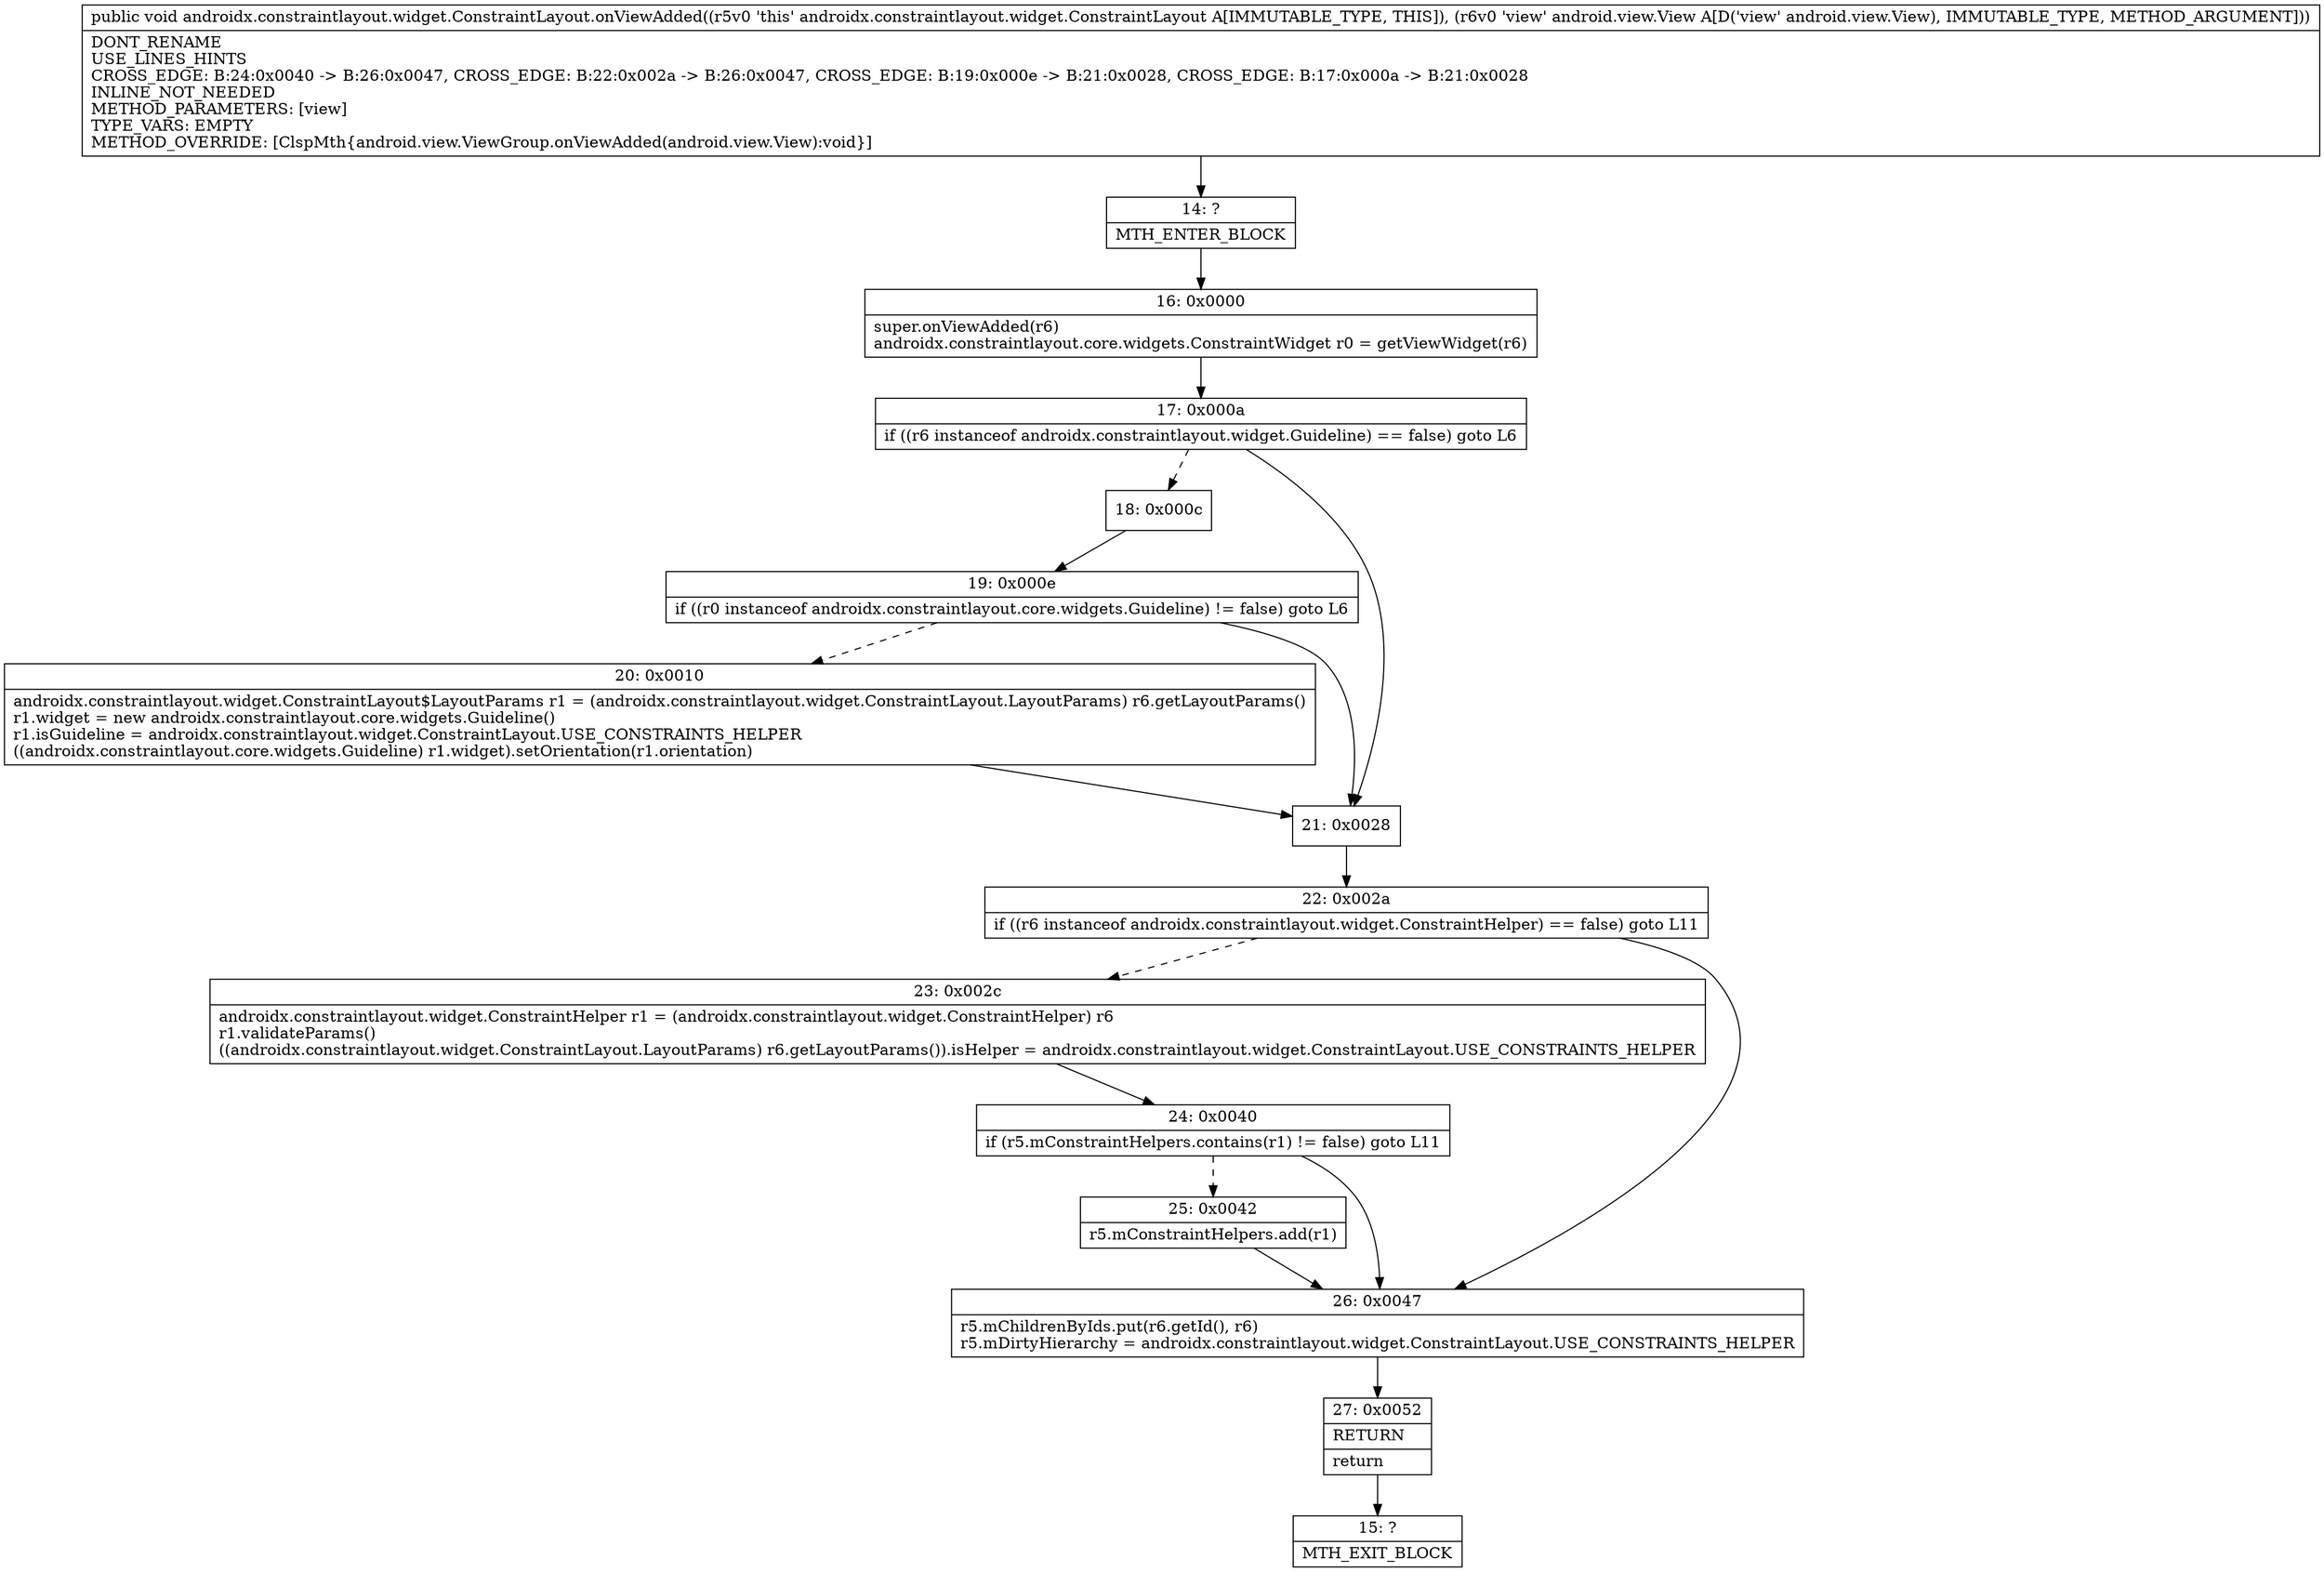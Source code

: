 digraph "CFG forandroidx.constraintlayout.widget.ConstraintLayout.onViewAdded(Landroid\/view\/View;)V" {
Node_14 [shape=record,label="{14\:\ ?|MTH_ENTER_BLOCK\l}"];
Node_16 [shape=record,label="{16\:\ 0x0000|super.onViewAdded(r6)\landroidx.constraintlayout.core.widgets.ConstraintWidget r0 = getViewWidget(r6)\l}"];
Node_17 [shape=record,label="{17\:\ 0x000a|if ((r6 instanceof androidx.constraintlayout.widget.Guideline) == false) goto L6\l}"];
Node_18 [shape=record,label="{18\:\ 0x000c}"];
Node_19 [shape=record,label="{19\:\ 0x000e|if ((r0 instanceof androidx.constraintlayout.core.widgets.Guideline) != false) goto L6\l}"];
Node_20 [shape=record,label="{20\:\ 0x0010|androidx.constraintlayout.widget.ConstraintLayout$LayoutParams r1 = (androidx.constraintlayout.widget.ConstraintLayout.LayoutParams) r6.getLayoutParams()\lr1.widget = new androidx.constraintlayout.core.widgets.Guideline()\lr1.isGuideline = androidx.constraintlayout.widget.ConstraintLayout.USE_CONSTRAINTS_HELPER\l((androidx.constraintlayout.core.widgets.Guideline) r1.widget).setOrientation(r1.orientation)\l}"];
Node_21 [shape=record,label="{21\:\ 0x0028}"];
Node_22 [shape=record,label="{22\:\ 0x002a|if ((r6 instanceof androidx.constraintlayout.widget.ConstraintHelper) == false) goto L11\l}"];
Node_23 [shape=record,label="{23\:\ 0x002c|androidx.constraintlayout.widget.ConstraintHelper r1 = (androidx.constraintlayout.widget.ConstraintHelper) r6\lr1.validateParams()\l((androidx.constraintlayout.widget.ConstraintLayout.LayoutParams) r6.getLayoutParams()).isHelper = androidx.constraintlayout.widget.ConstraintLayout.USE_CONSTRAINTS_HELPER\l}"];
Node_24 [shape=record,label="{24\:\ 0x0040|if (r5.mConstraintHelpers.contains(r1) != false) goto L11\l}"];
Node_25 [shape=record,label="{25\:\ 0x0042|r5.mConstraintHelpers.add(r1)\l}"];
Node_26 [shape=record,label="{26\:\ 0x0047|r5.mChildrenByIds.put(r6.getId(), r6)\lr5.mDirtyHierarchy = androidx.constraintlayout.widget.ConstraintLayout.USE_CONSTRAINTS_HELPER\l}"];
Node_27 [shape=record,label="{27\:\ 0x0052|RETURN\l|return\l}"];
Node_15 [shape=record,label="{15\:\ ?|MTH_EXIT_BLOCK\l}"];
MethodNode[shape=record,label="{public void androidx.constraintlayout.widget.ConstraintLayout.onViewAdded((r5v0 'this' androidx.constraintlayout.widget.ConstraintLayout A[IMMUTABLE_TYPE, THIS]), (r6v0 'view' android.view.View A[D('view' android.view.View), IMMUTABLE_TYPE, METHOD_ARGUMENT]))  | DONT_RENAME\lUSE_LINES_HINTS\lCROSS_EDGE: B:24:0x0040 \-\> B:26:0x0047, CROSS_EDGE: B:22:0x002a \-\> B:26:0x0047, CROSS_EDGE: B:19:0x000e \-\> B:21:0x0028, CROSS_EDGE: B:17:0x000a \-\> B:21:0x0028\lINLINE_NOT_NEEDED\lMETHOD_PARAMETERS: [view]\lTYPE_VARS: EMPTY\lMETHOD_OVERRIDE: [ClspMth\{android.view.ViewGroup.onViewAdded(android.view.View):void\}]\l}"];
MethodNode -> Node_14;Node_14 -> Node_16;
Node_16 -> Node_17;
Node_17 -> Node_18[style=dashed];
Node_17 -> Node_21;
Node_18 -> Node_19;
Node_19 -> Node_20[style=dashed];
Node_19 -> Node_21;
Node_20 -> Node_21;
Node_21 -> Node_22;
Node_22 -> Node_23[style=dashed];
Node_22 -> Node_26;
Node_23 -> Node_24;
Node_24 -> Node_25[style=dashed];
Node_24 -> Node_26;
Node_25 -> Node_26;
Node_26 -> Node_27;
Node_27 -> Node_15;
}

